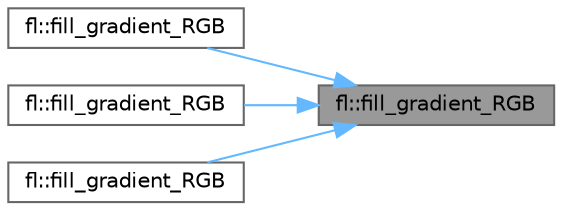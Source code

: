 digraph "fl::fill_gradient_RGB"
{
 // INTERACTIVE_SVG=YES
 // LATEX_PDF_SIZE
  bgcolor="transparent";
  edge [fontname=Helvetica,fontsize=10,labelfontname=Helvetica,labelfontsize=10];
  node [fontname=Helvetica,fontsize=10,shape=box,height=0.2,width=0.4];
  rankdir="RL";
  Node1 [id="Node000001",label="fl::fill_gradient_RGB",height=0.2,width=0.4,color="gray40", fillcolor="grey60", style="filled", fontcolor="black",tooltip="Fill a range of LEDs with a smooth RGB gradient between two RGB colors."];
  Node1 -> Node2 [id="edge1_Node000001_Node000002",dir="back",color="steelblue1",style="solid",tooltip=" "];
  Node2 [id="Node000002",label="fl::fill_gradient_RGB",height=0.2,width=0.4,color="grey40", fillcolor="white", style="filled",URL="$da/de3/group___color_fills_gaf4bb3501a78848fb1d19e3a8071e8b0b.html#gaf4bb3501a78848fb1d19e3a8071e8b0b",tooltip="Fill a range of LEDs with a smooth RGB gradient between two RGB colors."];
  Node1 -> Node3 [id="edge2_Node000001_Node000003",dir="back",color="steelblue1",style="solid",tooltip=" "];
  Node3 [id="Node000003",label="fl::fill_gradient_RGB",height=0.2,width=0.4,color="grey40", fillcolor="white", style="filled",URL="$da/de3/group___color_fills_gaec2ecdf89708ab3ff93508ce8cbc37bf.html#gaec2ecdf89708ab3ff93508ce8cbc37bf",tooltip="Fill a range of LEDs with a smooth RGB gradient between three RGB colors."];
  Node1 -> Node4 [id="edge3_Node000001_Node000004",dir="back",color="steelblue1",style="solid",tooltip=" "];
  Node4 [id="Node000004",label="fl::fill_gradient_RGB",height=0.2,width=0.4,color="grey40", fillcolor="white", style="filled",URL="$da/de3/group___color_fills_ga4795f9fca30a300cb112f90b229413ab.html#ga4795f9fca30a300cb112f90b229413ab",tooltip="Fill a range of LEDs with a smooth RGB gradient between four RGB colors."];
}
